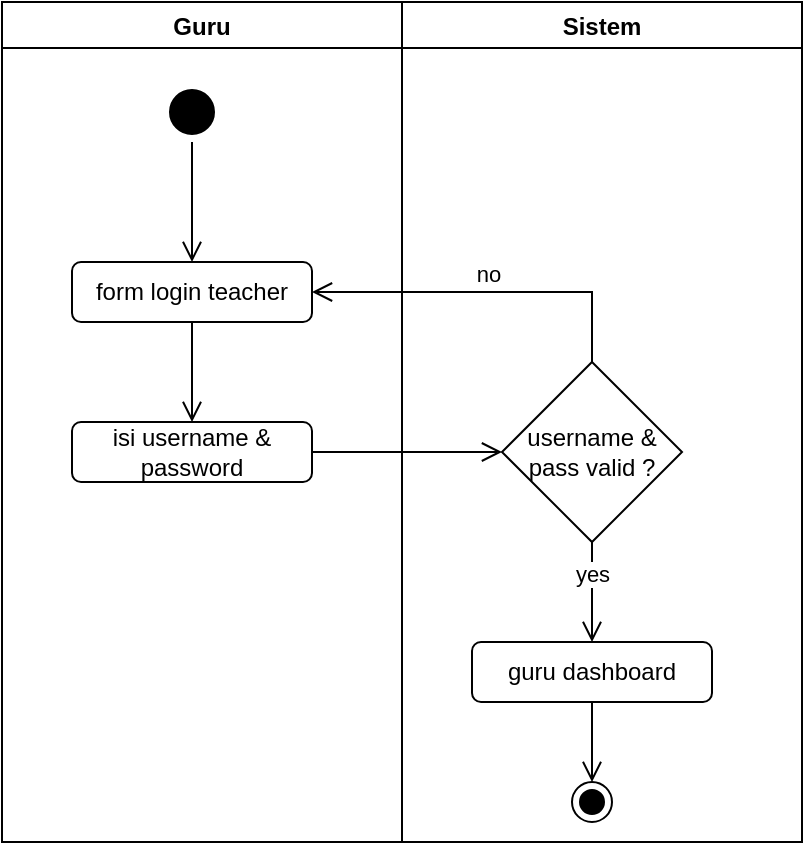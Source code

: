 <mxfile version="17.4.2" type="device"><diagram id="FPknna9Rw90qxOsjzq69" name="Page-1"><mxGraphModel dx="862" dy="553" grid="1" gridSize="10" guides="1" tooltips="1" connect="1" arrows="1" fold="1" page="1" pageScale="1" pageWidth="850" pageHeight="1100" math="0" shadow="0"><root><mxCell id="0"/><mxCell id="1" parent="0"/><mxCell id="Uwl7TfDEbWVnMpcmSJgY-1" value="Guru" style="swimlane;" vertex="1" parent="1"><mxGeometry x="130" y="60" width="200" height="420" as="geometry"/></mxCell><mxCell id="Uwl7TfDEbWVnMpcmSJgY-2" value="" style="ellipse;html=1;shape=startState;fillColor=#000000;strokeColor=#000000;" vertex="1" parent="Uwl7TfDEbWVnMpcmSJgY-1"><mxGeometry x="80" y="40" width="30" height="30" as="geometry"/></mxCell><mxCell id="Uwl7TfDEbWVnMpcmSJgY-3" value="" style="edgeStyle=orthogonalEdgeStyle;html=1;verticalAlign=bottom;endArrow=open;endSize=8;strokeColor=#000000;rounded=0;" edge="1" parent="Uwl7TfDEbWVnMpcmSJgY-1" source="Uwl7TfDEbWVnMpcmSJgY-2"><mxGeometry relative="1" as="geometry"><mxPoint x="95" y="130" as="targetPoint"/></mxGeometry></mxCell><mxCell id="Uwl7TfDEbWVnMpcmSJgY-4" value="form login teacher" style="rounded=1;whiteSpace=wrap;html=1;strokeColor=#000000;" vertex="1" parent="Uwl7TfDEbWVnMpcmSJgY-1"><mxGeometry x="35" y="130" width="120" height="30" as="geometry"/></mxCell><mxCell id="Uwl7TfDEbWVnMpcmSJgY-5" value="isi username &amp;amp; password" style="rounded=1;whiteSpace=wrap;html=1;strokeColor=#000000;" vertex="1" parent="Uwl7TfDEbWVnMpcmSJgY-1"><mxGeometry x="35" y="210" width="120" height="30" as="geometry"/></mxCell><mxCell id="Uwl7TfDEbWVnMpcmSJgY-6" value="" style="edgeStyle=orthogonalEdgeStyle;html=1;verticalAlign=bottom;endArrow=open;endSize=8;strokeColor=#000000;rounded=0;entryX=0.5;entryY=0;entryDx=0;entryDy=0;exitX=0.5;exitY=1;exitDx=0;exitDy=0;" edge="1" parent="Uwl7TfDEbWVnMpcmSJgY-1" source="Uwl7TfDEbWVnMpcmSJgY-4" target="Uwl7TfDEbWVnMpcmSJgY-5"><mxGeometry relative="1" as="geometry"><mxPoint x="105" y="140" as="targetPoint"/><mxPoint x="105" y="80" as="sourcePoint"/></mxGeometry></mxCell><mxCell id="Uwl7TfDEbWVnMpcmSJgY-7" value="Sistem" style="swimlane;" vertex="1" parent="1"><mxGeometry x="330" y="60" width="200" height="420" as="geometry"/></mxCell><mxCell id="Uwl7TfDEbWVnMpcmSJgY-8" value="guru dashboard" style="rounded=1;whiteSpace=wrap;html=1;strokeColor=#000000;" vertex="1" parent="Uwl7TfDEbWVnMpcmSJgY-7"><mxGeometry x="35" y="320" width="120" height="30" as="geometry"/></mxCell><mxCell id="Uwl7TfDEbWVnMpcmSJgY-9" value="" style="ellipse;html=1;shape=endState;fillColor=#000000;strokeColor=#000000;" vertex="1" parent="Uwl7TfDEbWVnMpcmSJgY-7"><mxGeometry x="85" y="390" width="20" height="20" as="geometry"/></mxCell><mxCell id="Uwl7TfDEbWVnMpcmSJgY-10" value="" style="html=1;verticalAlign=bottom;endArrow=open;endSize=8;strokeColor=#000000;rounded=0;entryX=0.5;entryY=0;entryDx=0;entryDy=0;exitX=0.5;exitY=1;exitDx=0;exitDy=0;" edge="1" parent="Uwl7TfDEbWVnMpcmSJgY-7" source="Uwl7TfDEbWVnMpcmSJgY-8" target="Uwl7TfDEbWVnMpcmSJgY-9"><mxGeometry relative="1" as="geometry"><mxPoint x="105" y="330" as="targetPoint"/><mxPoint x="105" y="280" as="sourcePoint"/></mxGeometry></mxCell><mxCell id="Uwl7TfDEbWVnMpcmSJgY-11" value="username &amp;amp; pass valid ?" style="rhombus;whiteSpace=wrap;html=1;strokeColor=#000000;" vertex="1" parent="1"><mxGeometry x="380" y="240" width="90" height="90" as="geometry"/></mxCell><mxCell id="Uwl7TfDEbWVnMpcmSJgY-12" value="" style="html=1;verticalAlign=bottom;endArrow=open;endSize=8;strokeColor=#000000;rounded=0;entryX=0;entryY=0.5;entryDx=0;entryDy=0;exitX=1;exitY=0.5;exitDx=0;exitDy=0;" edge="1" parent="1" source="Uwl7TfDEbWVnMpcmSJgY-5" target="Uwl7TfDEbWVnMpcmSJgY-11"><mxGeometry relative="1" as="geometry"><mxPoint x="235" y="270" as="targetPoint"/><mxPoint x="235" y="230" as="sourcePoint"/></mxGeometry></mxCell><mxCell id="Uwl7TfDEbWVnMpcmSJgY-13" value="no" style="html=1;verticalAlign=bottom;endArrow=open;endSize=8;strokeColor=#000000;rounded=0;entryX=1;entryY=0.5;entryDx=0;entryDy=0;exitX=0.5;exitY=0;exitDx=0;exitDy=0;edgeStyle=orthogonalEdgeStyle;" edge="1" parent="1" source="Uwl7TfDEbWVnMpcmSJgY-11" target="Uwl7TfDEbWVnMpcmSJgY-4"><mxGeometry relative="1" as="geometry"><mxPoint x="390" y="295" as="targetPoint"/><mxPoint x="295" y="295" as="sourcePoint"/></mxGeometry></mxCell><mxCell id="Uwl7TfDEbWVnMpcmSJgY-14" value="yes" style="html=1;verticalAlign=bottom;endArrow=open;endSize=8;strokeColor=#000000;rounded=0;entryX=0.5;entryY=0;entryDx=0;entryDy=0;exitX=0.5;exitY=1;exitDx=0;exitDy=0;" edge="1" parent="1" source="Uwl7TfDEbWVnMpcmSJgY-11" target="Uwl7TfDEbWVnMpcmSJgY-8"><mxGeometry relative="1" as="geometry"><mxPoint x="390" y="295" as="targetPoint"/><mxPoint x="295" y="295" as="sourcePoint"/></mxGeometry></mxCell></root></mxGraphModel></diagram></mxfile>